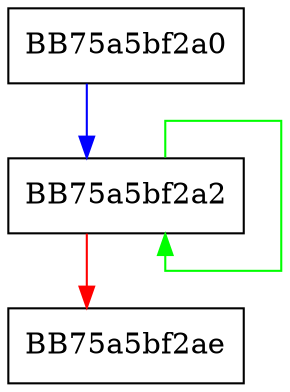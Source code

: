 digraph SetInterestingScanResult {
  node [shape="box"];
  graph [splines=ortho];
  BB75a5bf2a0 -> BB75a5bf2a2 [color="blue"];
  BB75a5bf2a2 -> BB75a5bf2a2 [color="green"];
  BB75a5bf2a2 -> BB75a5bf2ae [color="red"];
}